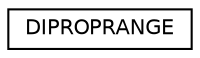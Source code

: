 digraph "Graphical Class Hierarchy"
{
 // LATEX_PDF_SIZE
  edge [fontname="Helvetica",fontsize="10",labelfontname="Helvetica",labelfontsize="10"];
  node [fontname="Helvetica",fontsize="10",shape=record];
  rankdir="LR";
  Node0 [label="DIPROPRANGE",height=0.2,width=0.4,color="black", fillcolor="white", style="filled",URL="$structDIPROPRANGE.html",tooltip=" "];
}
